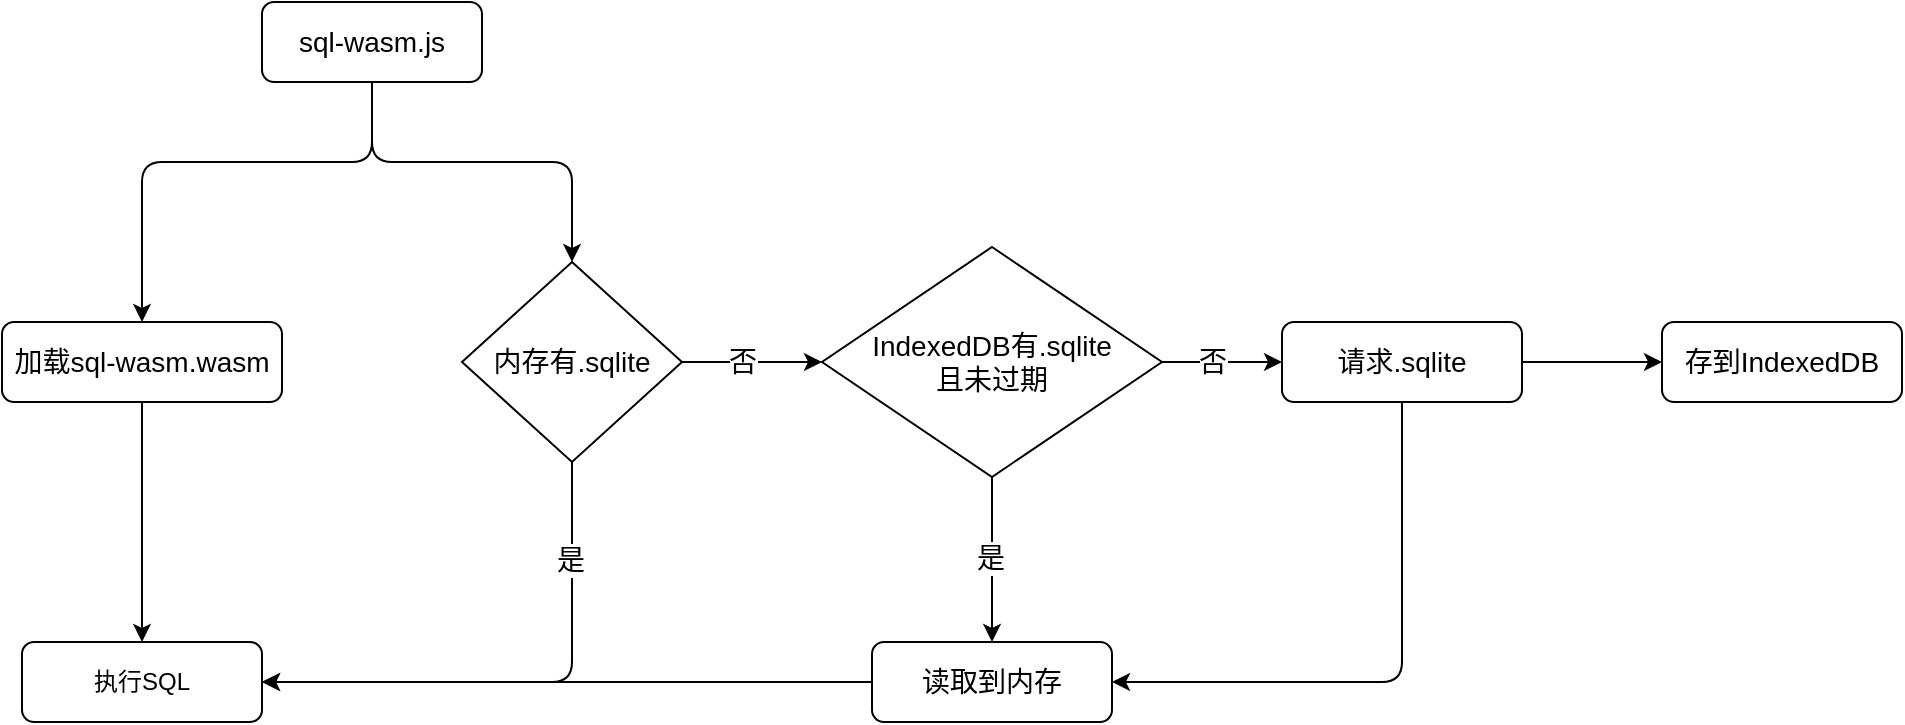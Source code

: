 <mxfile version="15.5.4" type="embed"><diagram id="7yobq9NgEQBDGfId5P3g" name="Page-1"><mxGraphModel dx="1146" dy="798" grid="1" gridSize="10" guides="1" tooltips="1" connect="1" arrows="1" fold="1" page="1" pageScale="1" pageWidth="1400" pageHeight="850" math="0" shadow="0"><root><mxCell id="0"/><mxCell id="1" parent="0"/><mxCell id="10" style="edgeStyle=orthogonalEdgeStyle;rounded=1;orthogonalLoop=1;jettySize=auto;html=1;entryX=0.5;entryY=0;entryDx=0;entryDy=0;" edge="1" parent="1" source="7" target="8"><mxGeometry relative="1" as="geometry"><Array as="points"><mxPoint x="325" y="120"/><mxPoint x="210" y="120"/></Array></mxGeometry></mxCell><mxCell id="11" style="edgeStyle=orthogonalEdgeStyle;rounded=1;orthogonalLoop=1;jettySize=auto;html=1;entryX=0.5;entryY=0;entryDx=0;entryDy=0;" edge="1" parent="1" source="7" target="9"><mxGeometry relative="1" as="geometry"><Array as="points"><mxPoint x="325" y="120"/><mxPoint x="425" y="120"/></Array></mxGeometry></mxCell><mxCell id="7" value="&lt;font style=&quot;font-size: 14px&quot;&gt;sql-wasm.js&lt;/font&gt;" style="rounded=1;whiteSpace=wrap;html=1;" vertex="1" parent="1"><mxGeometry x="270" y="40" width="110" height="40" as="geometry"/></mxCell><mxCell id="14" value="" style="edgeStyle=orthogonalEdgeStyle;rounded=1;orthogonalLoop=1;jettySize=auto;html=1;" edge="1" parent="1" source="8" target="13"><mxGeometry relative="1" as="geometry"/></mxCell><mxCell id="8" value="&lt;font style=&quot;font-size: 14px&quot;&gt;加载sql-wasm.wasm&lt;/font&gt;" style="rounded=1;whiteSpace=wrap;html=1;" vertex="1" parent="1"><mxGeometry x="140" y="200" width="140" height="40" as="geometry"/></mxCell><mxCell id="12" style="edgeStyle=orthogonalEdgeStyle;rounded=1;orthogonalLoop=1;jettySize=auto;html=1;entryX=1;entryY=0.5;entryDx=0;entryDy=0;" edge="1" parent="1" source="9" target="13"><mxGeometry relative="1" as="geometry"><mxPoint x="425" y="340" as="targetPoint"/><Array as="points"><mxPoint x="425" y="380"/></Array></mxGeometry></mxCell><mxCell id="15" value="&lt;font style=&quot;font-size: 14px&quot;&gt;是&lt;/font&gt;" style="edgeLabel;html=1;align=center;verticalAlign=middle;resizable=0;points=[];rotation=0;" vertex="1" connectable="0" parent="12"><mxGeometry x="0.029" relative="1" as="geometry"><mxPoint x="25" y="-61" as="offset"/></mxGeometry></mxCell><mxCell id="17" value="" style="edgeStyle=orthogonalEdgeStyle;rounded=1;orthogonalLoop=1;jettySize=auto;html=1;fontSize=14;" edge="1" parent="1" source="9" target="16"><mxGeometry relative="1" as="geometry"/></mxCell><mxCell id="21" value="否" style="edgeLabel;html=1;align=center;verticalAlign=middle;resizable=0;points=[];fontSize=14;" vertex="1" connectable="0" parent="17"><mxGeometry x="-0.15" relative="1" as="geometry"><mxPoint as="offset"/></mxGeometry></mxCell><mxCell id="9" value="&lt;font style=&quot;font-size: 14px&quot;&gt;内存有.sqlite&lt;/font&gt;" style="rhombus;whiteSpace=wrap;html=1;" vertex="1" parent="1"><mxGeometry x="370" y="170" width="110" height="100" as="geometry"/></mxCell><mxCell id="13" value="执行SQL" style="whiteSpace=wrap;html=1;rounded=1;" vertex="1" parent="1"><mxGeometry x="150" y="360" width="120" height="40" as="geometry"/></mxCell><mxCell id="20" value="" style="edgeStyle=orthogonalEdgeStyle;rounded=1;orthogonalLoop=1;jettySize=auto;html=1;fontSize=14;" edge="1" parent="1" source="16" target="18"><mxGeometry relative="1" as="geometry"/></mxCell><mxCell id="22" value="是" style="edgeLabel;html=1;align=center;verticalAlign=middle;resizable=0;points=[];fontSize=14;" vertex="1" connectable="0" parent="20"><mxGeometry x="0.4" y="1" relative="1" as="geometry"><mxPoint x="-2" y="-17" as="offset"/></mxGeometry></mxCell><mxCell id="25" style="edgeStyle=orthogonalEdgeStyle;rounded=1;orthogonalLoop=1;jettySize=auto;html=1;entryX=0;entryY=0.5;entryDx=0;entryDy=0;fontSize=14;" edge="1" parent="1" source="16" target="24"><mxGeometry relative="1" as="geometry"/></mxCell><mxCell id="26" value="否" style="edgeLabel;html=1;align=center;verticalAlign=middle;resizable=0;points=[];fontSize=14;" vertex="1" connectable="0" parent="25"><mxGeometry x="-0.171" y="-3" relative="1" as="geometry"><mxPoint y="-3" as="offset"/></mxGeometry></mxCell><mxCell id="16" value="&lt;font style=&quot;font-size: 14px&quot;&gt;IndexedDB有.sqlite&lt;br&gt;且未过期&lt;br&gt;&lt;/font&gt;" style="rhombus;whiteSpace=wrap;html=1;" vertex="1" parent="1"><mxGeometry x="550" y="162.5" width="170" height="115" as="geometry"/></mxCell><mxCell id="23" style="edgeStyle=orthogonalEdgeStyle;rounded=1;orthogonalLoop=1;jettySize=auto;html=1;entryX=1;entryY=0.5;entryDx=0;entryDy=0;fontSize=14;" edge="1" parent="1" source="18" target="13"><mxGeometry relative="1" as="geometry"/></mxCell><mxCell id="18" value="读取到内存" style="rounded=1;whiteSpace=wrap;html=1;fontSize=14;" vertex="1" parent="1"><mxGeometry x="575" y="360" width="120" height="40" as="geometry"/></mxCell><mxCell id="27" style="edgeStyle=orthogonalEdgeStyle;rounded=1;orthogonalLoop=1;jettySize=auto;html=1;entryX=1;entryY=0.5;entryDx=0;entryDy=0;fontSize=14;" edge="1" parent="1" source="24" target="18"><mxGeometry relative="1" as="geometry"><Array as="points"><mxPoint x="840" y="380"/></Array></mxGeometry></mxCell><mxCell id="29" value="" style="edgeStyle=orthogonalEdgeStyle;rounded=1;orthogonalLoop=1;jettySize=auto;html=1;fontSize=14;" edge="1" parent="1" source="24" target="28"><mxGeometry relative="1" as="geometry"/></mxCell><mxCell id="24" value="请求.sqlite" style="rounded=1;whiteSpace=wrap;html=1;fontSize=14;" vertex="1" parent="1"><mxGeometry x="780" y="200" width="120" height="40" as="geometry"/></mxCell><mxCell id="28" value="存到IndexedDB" style="rounded=1;whiteSpace=wrap;html=1;fontSize=14;" vertex="1" parent="1"><mxGeometry x="970" y="200" width="120" height="40" as="geometry"/></mxCell></root></mxGraphModel></diagram></mxfile>